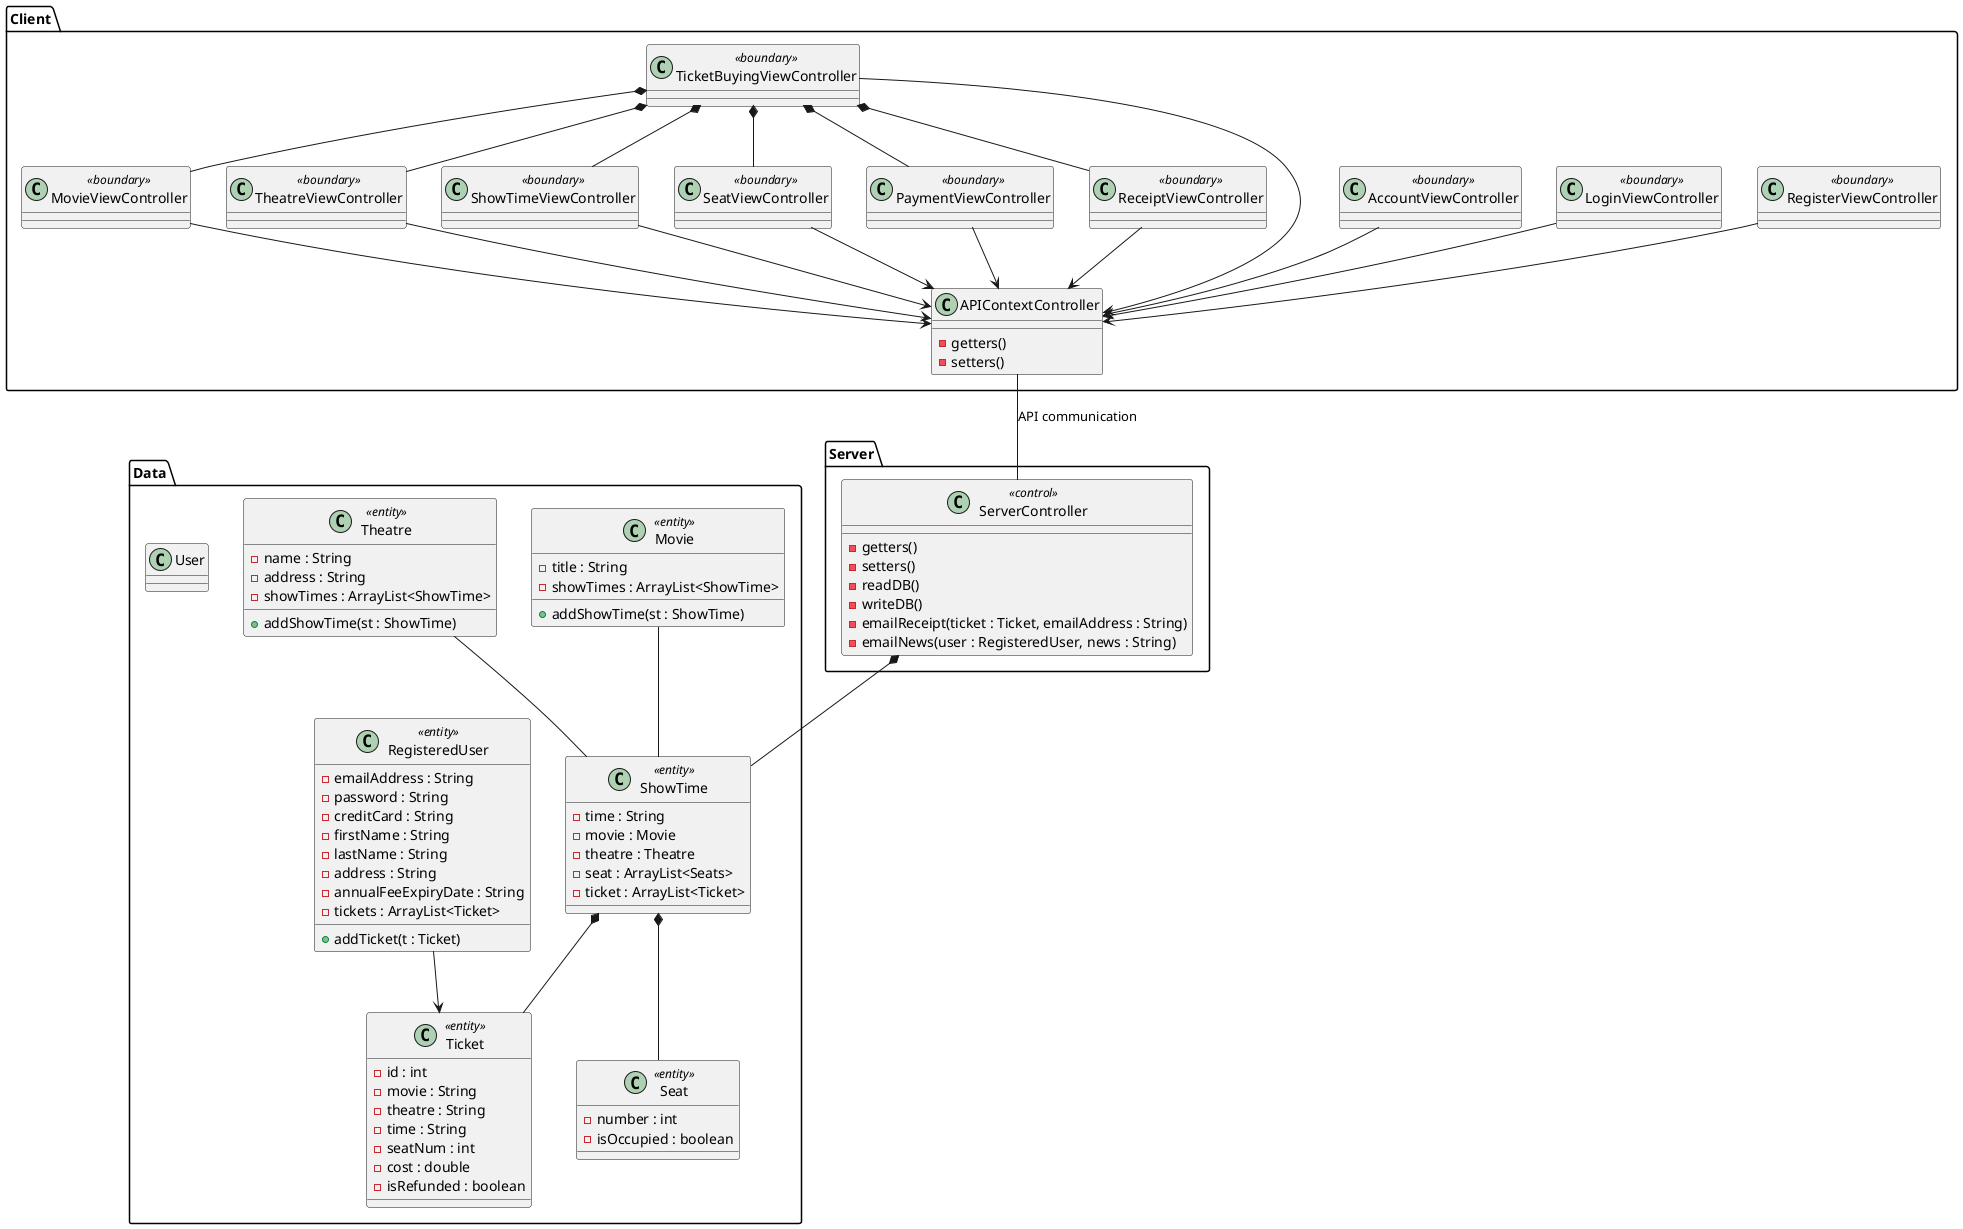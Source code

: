 @startuml relationships

package Data {
    class Movie <<entity>> {
        - title : String
        - showTimes : ArrayList<ShowTime>
        + addShowTime(st : ShowTime)
    }

    class Theatre <<entity>> {
        - name : String
        - address : String
        - showTimes : ArrayList<ShowTime>
        + addShowTime(st : ShowTime)
    }

    class ShowTime <<entity>> {
        - time : String
        - movie : Movie
        - theatre : Theatre
        - seat : ArrayList<Seats>
        - ticket : ArrayList<Ticket>
    }

    class Seat <<entity>> {
        - number : int
        - isOccupied : boolean
    }

    class Ticket <<entity>> {
        - id : int
        - movie : String
        - theatre : String
        - time : String
        - seatNum : int
        - cost : double
        - isRefunded : boolean
    }

    class User {

    }

    class RegisteredUser <<entity>> {
        - emailAddress : String
        - password : String
        - creditCard : String
        - firstName : String
        - lastName : String
        - address : String
        - annualFeeExpiryDate : String
        - tickets : ArrayList<Ticket>
        + addTicket(t : Ticket)
    }
}

package Client {
    class RegisterViewController <<boundary>> {

    }
    class LoginViewController <<boundary>> {

    }
    class AccountViewController <<boundary>> {

    }
    class TicketBuyingViewController <<boundary>> {

    }
    class MovieViewController <<boundary>> {

    }
    class TheatreViewController <<boundary>> {

    }
    class ShowTimeViewController <<boundary>> {

    }
    class SeatViewController <<boundary>> {

    }
    class PaymentViewController <<boundary>> {

    }
    class ReceiptViewController <<boundary>> {

    }

    class APIContextController {
        ' add getters and setters
        - getters()
        - setters()
    }
}

package Server {
    class ServerController <<control>> {
        ' add getters and setters
        - getters()
        - setters()
        ' add to do database
        - readDB()
        - writeDB()
        - emailReceipt(ticket : Ticket, emailAddress : String)
        - emailNews(user : RegisteredUser, news : String)
    }
}

TicketBuyingViewController *-- MovieViewController
TicketBuyingViewController *-- TheatreViewController
TicketBuyingViewController *-- ShowTimeViewController
TicketBuyingViewController *-- SeatViewController
TicketBuyingViewController *-- PaymentViewController
TicketBuyingViewController *-- ReceiptViewController

RegisterViewController --> APIContextController
LoginViewController --> APIContextController
AccountViewController --> APIContextController
TicketBuyingViewController --> APIContextController
MovieViewController --> APIContextController
TheatreViewController --> APIContextController
ShowTimeViewController --> APIContextController
SeatViewController --> APIContextController
PaymentViewController --> APIContextController
ReceiptViewController --> APIContextController

Movie -- ShowTime
Theatre -- ShowTime
ServerController *-- ShowTime
ShowTime *-- Seat
ShowTime *-- Ticket
RegisteredUser --> Ticket

APIContextController -- ServerController : API communication

@enduml